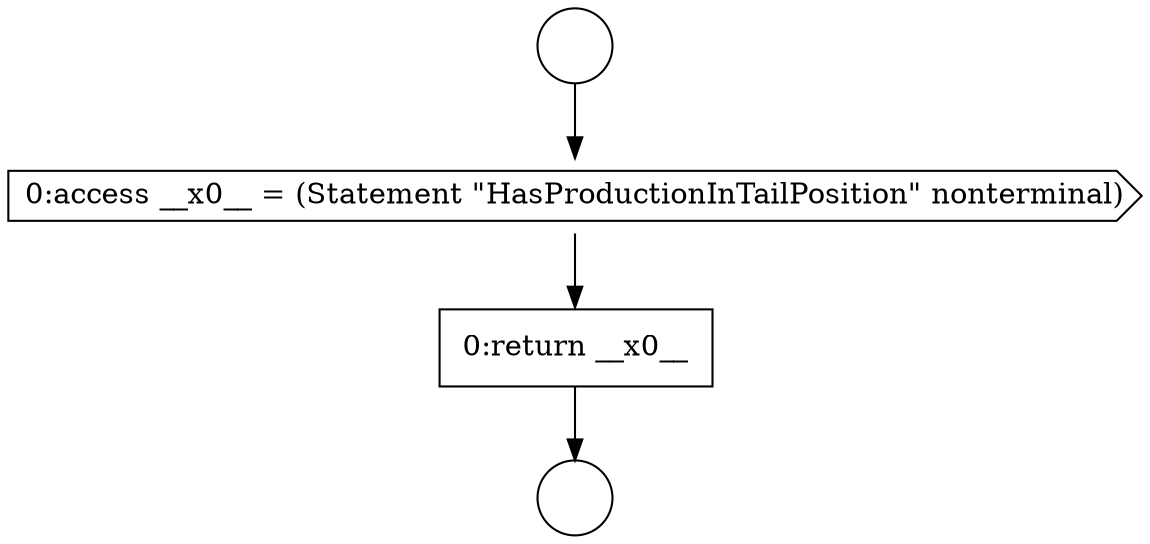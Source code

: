 digraph {
  node8667 [shape=circle label=" " color="black" fillcolor="white" style=filled]
  node8669 [shape=cds, label=<<font color="black">0:access __x0__ = (Statement &quot;HasProductionInTailPosition&quot; nonterminal)</font>> color="black" fillcolor="white" style=filled]
  node8670 [shape=none, margin=0, label=<<font color="black">
    <table border="0" cellborder="1" cellspacing="0" cellpadding="10">
      <tr><td align="left">0:return __x0__</td></tr>
    </table>
  </font>> color="black" fillcolor="white" style=filled]
  node8668 [shape=circle label=" " color="black" fillcolor="white" style=filled]
  node8667 -> node8669 [ color="black"]
  node8669 -> node8670 [ color="black"]
  node8670 -> node8668 [ color="black"]
}
